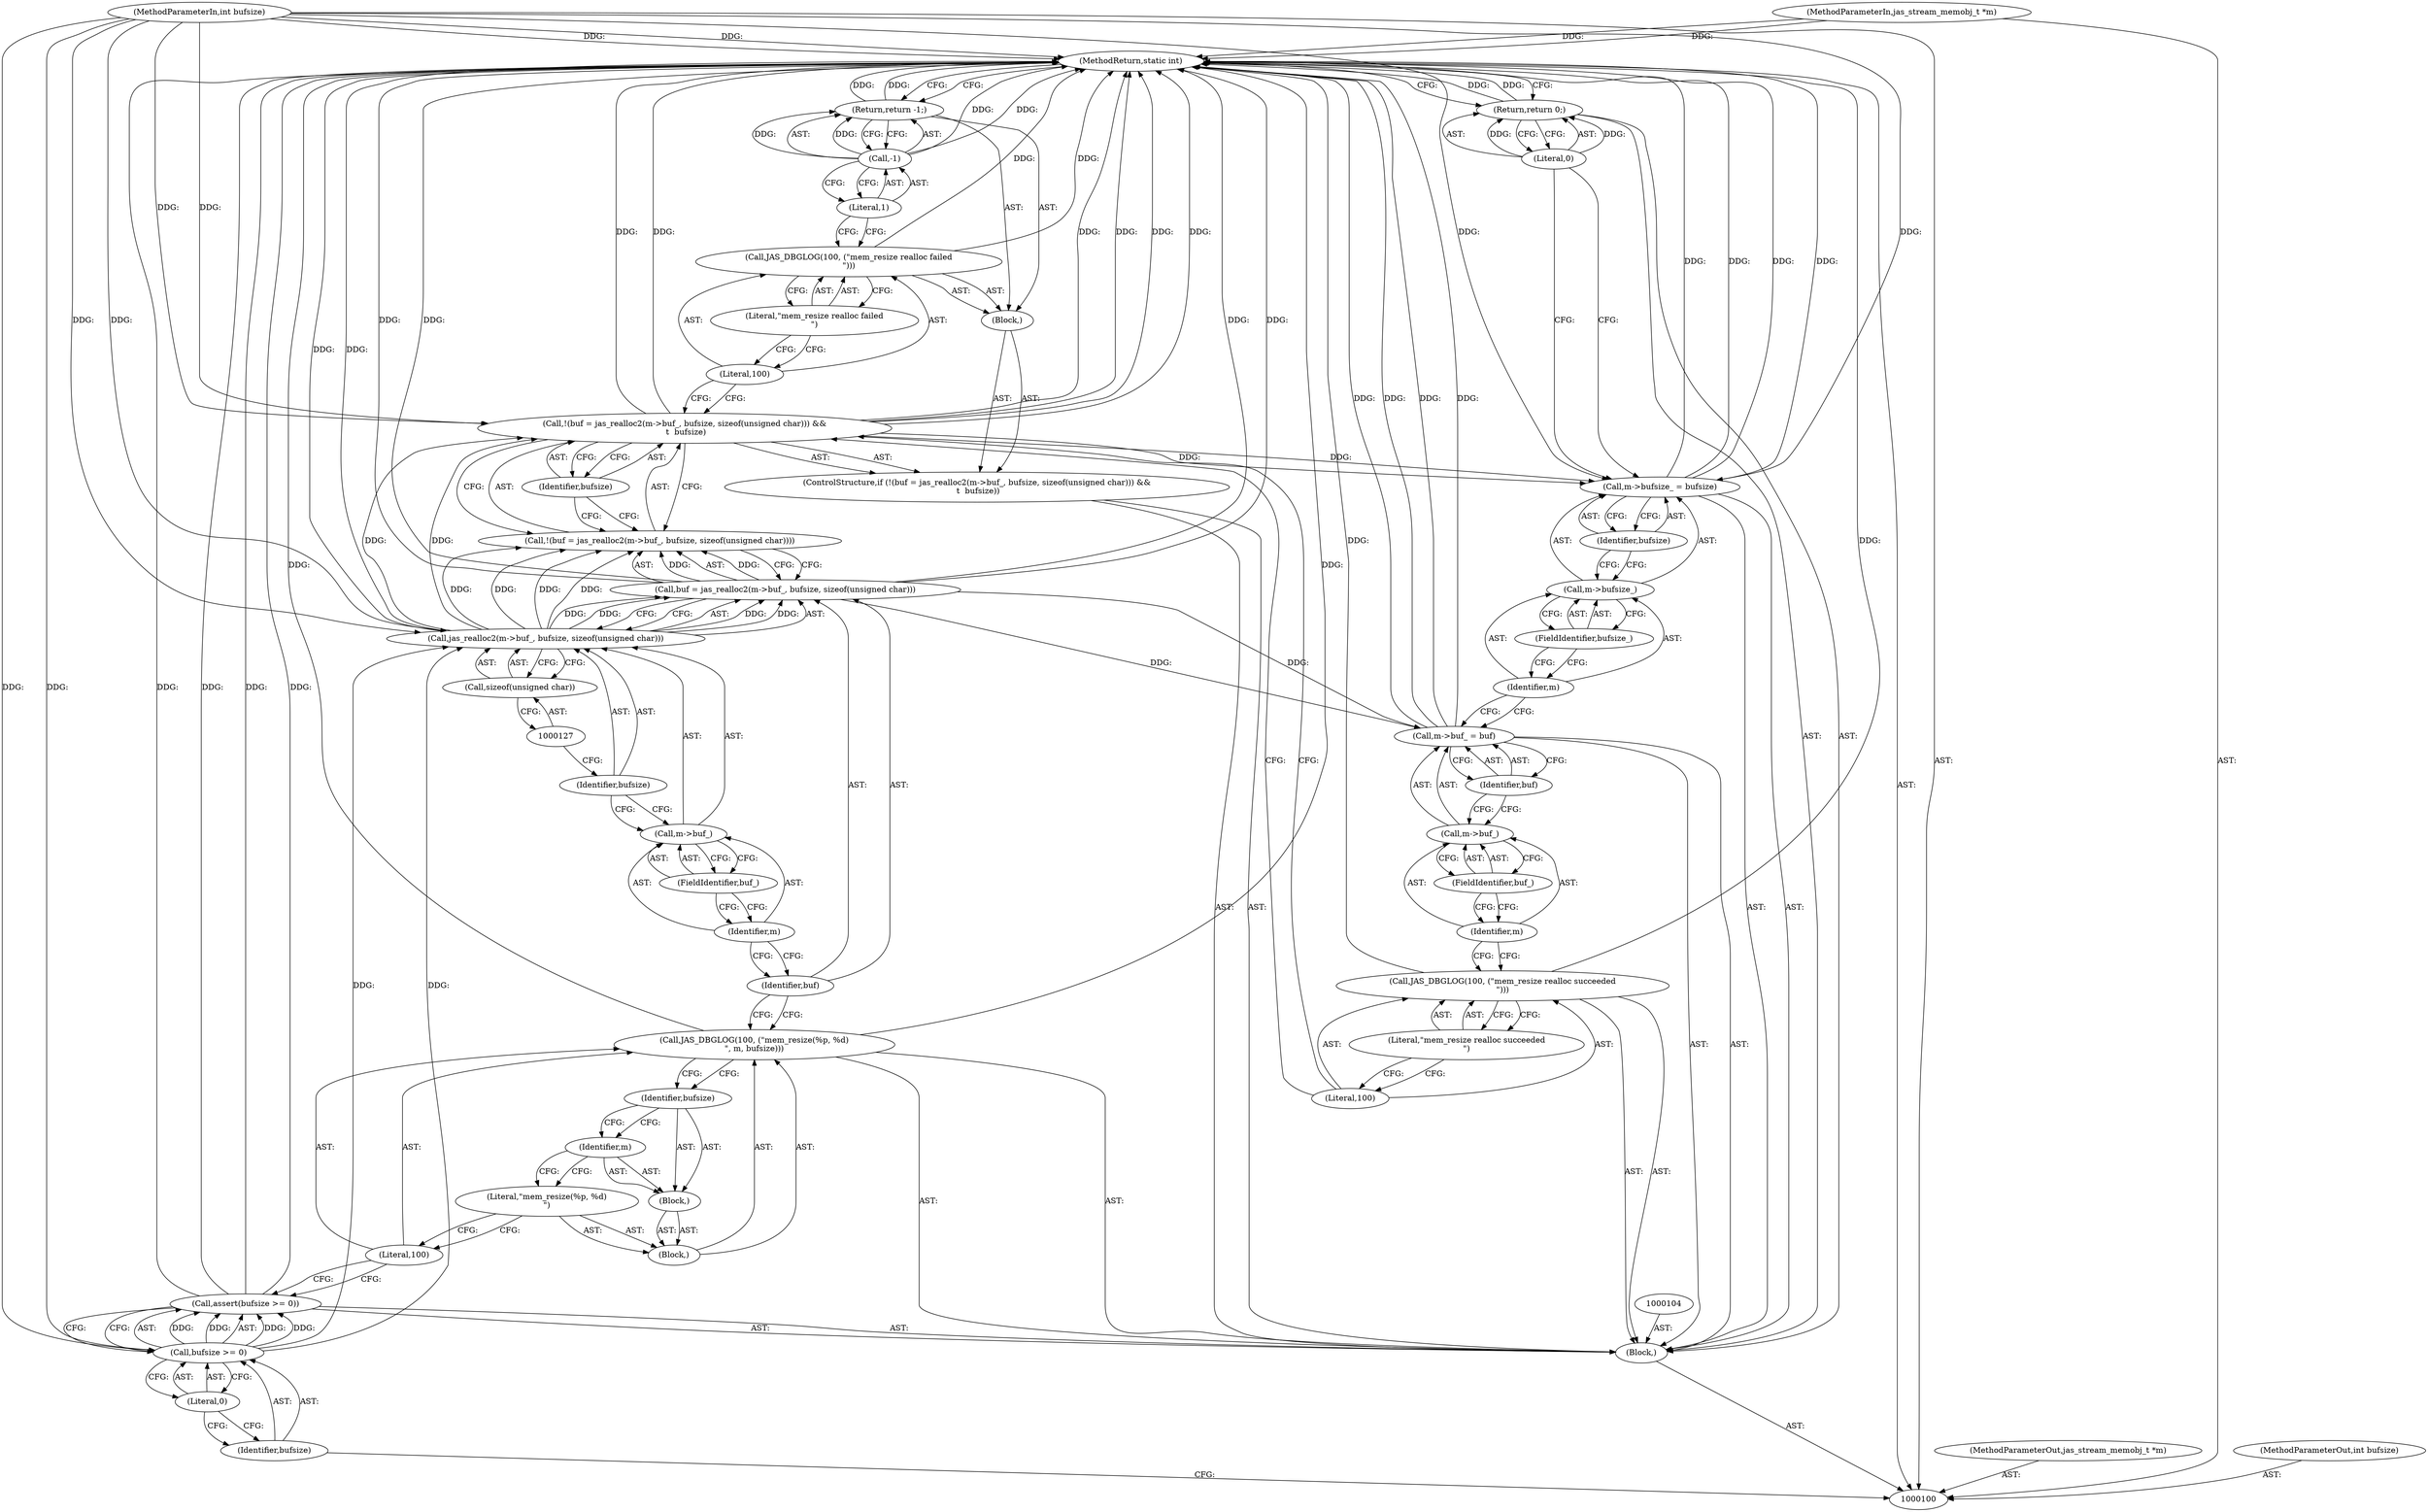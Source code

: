 digraph "1_jasper_634ce8e8a5accc0fa05dd2c20d42b4749d4b2735_5" {
"1000151" [label="(MethodReturn,static int)"];
"1000101" [label="(MethodParameterIn,jas_stream_memobj_t *m)"];
"1000207" [label="(MethodParameterOut,jas_stream_memobj_t *m)"];
"1000102" [label="(MethodParameterIn,int bufsize)"];
"1000208" [label="(MethodParameterOut,int bufsize)"];
"1000131" [label="(Literal,100)"];
"1000132" [label="(Literal,\"mem_resize realloc failed\n\")"];
"1000130" [label="(Call,JAS_DBGLOG(100, (\"mem_resize realloc failed\n\")))"];
"1000135" [label="(Literal,1)"];
"1000133" [label="(Return,return -1;)"];
"1000134" [label="(Call,-1)"];
"1000136" [label="(Call,JAS_DBGLOG(100, (\"mem_resize realloc succeeded\n\")))"];
"1000137" [label="(Literal,100)"];
"1000138" [label="(Literal,\"mem_resize realloc succeeded\n\")"];
"1000139" [label="(Call,m->buf_ = buf)"];
"1000140" [label="(Call,m->buf_)"];
"1000141" [label="(Identifier,m)"];
"1000143" [label="(Identifier,buf)"];
"1000142" [label="(FieldIdentifier,buf_)"];
"1000144" [label="(Call,m->bufsize_ = bufsize)"];
"1000145" [label="(Call,m->bufsize_)"];
"1000146" [label="(Identifier,m)"];
"1000148" [label="(Identifier,bufsize)"];
"1000147" [label="(FieldIdentifier,bufsize_)"];
"1000149" [label="(Return,return 0;)"];
"1000150" [label="(Literal,0)"];
"1000103" [label="(Block,)"];
"1000105" [label="(Call,assert(bufsize >= 0))"];
"1000108" [label="(Literal,0)"];
"1000106" [label="(Call,bufsize >= 0)"];
"1000107" [label="(Identifier,bufsize)"];
"1000109" [label="(Call,JAS_DBGLOG(100, (\"mem_resize(%p, %d)\n\", m, bufsize)))"];
"1000110" [label="(Literal,100)"];
"1000111" [label="(Block,)"];
"1000112" [label="(Literal,\"mem_resize(%p, %d)\n\")"];
"1000113" [label="(Block,)"];
"1000114" [label="(Identifier,m)"];
"1000115" [label="(Identifier,bufsize)"];
"1000121" [label="(Call,jas_realloc2(m->buf_, bufsize, sizeof(unsigned char)))"];
"1000116" [label="(ControlStructure,if (!(buf = jas_realloc2(m->buf_, bufsize, sizeof(unsigned char))) &&\n \t  bufsize))"];
"1000122" [label="(Call,m->buf_)"];
"1000123" [label="(Identifier,m)"];
"1000124" [label="(FieldIdentifier,buf_)"];
"1000125" [label="(Identifier,bufsize)"];
"1000126" [label="(Call,sizeof(unsigned char))"];
"1000117" [label="(Call,!(buf = jas_realloc2(m->buf_, bufsize, sizeof(unsigned char))) &&\n \t  bufsize)"];
"1000118" [label="(Call,!(buf = jas_realloc2(m->buf_, bufsize, sizeof(unsigned char))))"];
"1000119" [label="(Call,buf = jas_realloc2(m->buf_, bufsize, sizeof(unsigned char)))"];
"1000120" [label="(Identifier,buf)"];
"1000129" [label="(Block,)"];
"1000128" [label="(Identifier,bufsize)"];
"1000151" -> "1000100"  [label="AST: "];
"1000151" -> "1000133"  [label="CFG: "];
"1000151" -> "1000149"  [label="CFG: "];
"1000133" -> "1000151"  [label="DDG: "];
"1000149" -> "1000151"  [label="DDG: "];
"1000117" -> "1000151"  [label="DDG: "];
"1000117" -> "1000151"  [label="DDG: "];
"1000117" -> "1000151"  [label="DDG: "];
"1000105" -> "1000151"  [label="DDG: "];
"1000105" -> "1000151"  [label="DDG: "];
"1000139" -> "1000151"  [label="DDG: "];
"1000139" -> "1000151"  [label="DDG: "];
"1000119" -> "1000151"  [label="DDG: "];
"1000119" -> "1000151"  [label="DDG: "];
"1000144" -> "1000151"  [label="DDG: "];
"1000144" -> "1000151"  [label="DDG: "];
"1000102" -> "1000151"  [label="DDG: "];
"1000130" -> "1000151"  [label="DDG: "];
"1000134" -> "1000151"  [label="DDG: "];
"1000101" -> "1000151"  [label="DDG: "];
"1000136" -> "1000151"  [label="DDG: "];
"1000121" -> "1000151"  [label="DDG: "];
"1000109" -> "1000151"  [label="DDG: "];
"1000101" -> "1000100"  [label="AST: "];
"1000101" -> "1000151"  [label="DDG: "];
"1000207" -> "1000100"  [label="AST: "];
"1000102" -> "1000100"  [label="AST: "];
"1000102" -> "1000151"  [label="DDG: "];
"1000102" -> "1000106"  [label="DDG: "];
"1000102" -> "1000121"  [label="DDG: "];
"1000102" -> "1000117"  [label="DDG: "];
"1000102" -> "1000144"  [label="DDG: "];
"1000208" -> "1000100"  [label="AST: "];
"1000131" -> "1000130"  [label="AST: "];
"1000131" -> "1000117"  [label="CFG: "];
"1000132" -> "1000131"  [label="CFG: "];
"1000132" -> "1000130"  [label="AST: "];
"1000132" -> "1000131"  [label="CFG: "];
"1000130" -> "1000132"  [label="CFG: "];
"1000130" -> "1000129"  [label="AST: "];
"1000130" -> "1000132"  [label="CFG: "];
"1000131" -> "1000130"  [label="AST: "];
"1000132" -> "1000130"  [label="AST: "];
"1000135" -> "1000130"  [label="CFG: "];
"1000130" -> "1000151"  [label="DDG: "];
"1000135" -> "1000134"  [label="AST: "];
"1000135" -> "1000130"  [label="CFG: "];
"1000134" -> "1000135"  [label="CFG: "];
"1000133" -> "1000129"  [label="AST: "];
"1000133" -> "1000134"  [label="CFG: "];
"1000134" -> "1000133"  [label="AST: "];
"1000151" -> "1000133"  [label="CFG: "];
"1000133" -> "1000151"  [label="DDG: "];
"1000134" -> "1000133"  [label="DDG: "];
"1000134" -> "1000133"  [label="AST: "];
"1000134" -> "1000135"  [label="CFG: "];
"1000135" -> "1000134"  [label="AST: "];
"1000133" -> "1000134"  [label="CFG: "];
"1000134" -> "1000151"  [label="DDG: "];
"1000134" -> "1000133"  [label="DDG: "];
"1000136" -> "1000103"  [label="AST: "];
"1000136" -> "1000138"  [label="CFG: "];
"1000137" -> "1000136"  [label="AST: "];
"1000138" -> "1000136"  [label="AST: "];
"1000141" -> "1000136"  [label="CFG: "];
"1000136" -> "1000151"  [label="DDG: "];
"1000137" -> "1000136"  [label="AST: "];
"1000137" -> "1000117"  [label="CFG: "];
"1000138" -> "1000137"  [label="CFG: "];
"1000138" -> "1000136"  [label="AST: "];
"1000138" -> "1000137"  [label="CFG: "];
"1000136" -> "1000138"  [label="CFG: "];
"1000139" -> "1000103"  [label="AST: "];
"1000139" -> "1000143"  [label="CFG: "];
"1000140" -> "1000139"  [label="AST: "];
"1000143" -> "1000139"  [label="AST: "];
"1000146" -> "1000139"  [label="CFG: "];
"1000139" -> "1000151"  [label="DDG: "];
"1000139" -> "1000151"  [label="DDG: "];
"1000119" -> "1000139"  [label="DDG: "];
"1000140" -> "1000139"  [label="AST: "];
"1000140" -> "1000142"  [label="CFG: "];
"1000141" -> "1000140"  [label="AST: "];
"1000142" -> "1000140"  [label="AST: "];
"1000143" -> "1000140"  [label="CFG: "];
"1000141" -> "1000140"  [label="AST: "];
"1000141" -> "1000136"  [label="CFG: "];
"1000142" -> "1000141"  [label="CFG: "];
"1000143" -> "1000139"  [label="AST: "];
"1000143" -> "1000140"  [label="CFG: "];
"1000139" -> "1000143"  [label="CFG: "];
"1000142" -> "1000140"  [label="AST: "];
"1000142" -> "1000141"  [label="CFG: "];
"1000140" -> "1000142"  [label="CFG: "];
"1000144" -> "1000103"  [label="AST: "];
"1000144" -> "1000148"  [label="CFG: "];
"1000145" -> "1000144"  [label="AST: "];
"1000148" -> "1000144"  [label="AST: "];
"1000150" -> "1000144"  [label="CFG: "];
"1000144" -> "1000151"  [label="DDG: "];
"1000144" -> "1000151"  [label="DDG: "];
"1000117" -> "1000144"  [label="DDG: "];
"1000102" -> "1000144"  [label="DDG: "];
"1000145" -> "1000144"  [label="AST: "];
"1000145" -> "1000147"  [label="CFG: "];
"1000146" -> "1000145"  [label="AST: "];
"1000147" -> "1000145"  [label="AST: "];
"1000148" -> "1000145"  [label="CFG: "];
"1000146" -> "1000145"  [label="AST: "];
"1000146" -> "1000139"  [label="CFG: "];
"1000147" -> "1000146"  [label="CFG: "];
"1000148" -> "1000144"  [label="AST: "];
"1000148" -> "1000145"  [label="CFG: "];
"1000144" -> "1000148"  [label="CFG: "];
"1000147" -> "1000145"  [label="AST: "];
"1000147" -> "1000146"  [label="CFG: "];
"1000145" -> "1000147"  [label="CFG: "];
"1000149" -> "1000103"  [label="AST: "];
"1000149" -> "1000150"  [label="CFG: "];
"1000150" -> "1000149"  [label="AST: "];
"1000151" -> "1000149"  [label="CFG: "];
"1000149" -> "1000151"  [label="DDG: "];
"1000150" -> "1000149"  [label="DDG: "];
"1000150" -> "1000149"  [label="AST: "];
"1000150" -> "1000144"  [label="CFG: "];
"1000149" -> "1000150"  [label="CFG: "];
"1000150" -> "1000149"  [label="DDG: "];
"1000103" -> "1000100"  [label="AST: "];
"1000104" -> "1000103"  [label="AST: "];
"1000105" -> "1000103"  [label="AST: "];
"1000109" -> "1000103"  [label="AST: "];
"1000116" -> "1000103"  [label="AST: "];
"1000136" -> "1000103"  [label="AST: "];
"1000139" -> "1000103"  [label="AST: "];
"1000144" -> "1000103"  [label="AST: "];
"1000149" -> "1000103"  [label="AST: "];
"1000105" -> "1000103"  [label="AST: "];
"1000105" -> "1000106"  [label="CFG: "];
"1000106" -> "1000105"  [label="AST: "];
"1000110" -> "1000105"  [label="CFG: "];
"1000105" -> "1000151"  [label="DDG: "];
"1000105" -> "1000151"  [label="DDG: "];
"1000106" -> "1000105"  [label="DDG: "];
"1000106" -> "1000105"  [label="DDG: "];
"1000108" -> "1000106"  [label="AST: "];
"1000108" -> "1000107"  [label="CFG: "];
"1000106" -> "1000108"  [label="CFG: "];
"1000106" -> "1000105"  [label="AST: "];
"1000106" -> "1000108"  [label="CFG: "];
"1000107" -> "1000106"  [label="AST: "];
"1000108" -> "1000106"  [label="AST: "];
"1000105" -> "1000106"  [label="CFG: "];
"1000106" -> "1000105"  [label="DDG: "];
"1000106" -> "1000105"  [label="DDG: "];
"1000102" -> "1000106"  [label="DDG: "];
"1000106" -> "1000121"  [label="DDG: "];
"1000107" -> "1000106"  [label="AST: "];
"1000107" -> "1000100"  [label="CFG: "];
"1000108" -> "1000107"  [label="CFG: "];
"1000109" -> "1000103"  [label="AST: "];
"1000109" -> "1000115"  [label="CFG: "];
"1000110" -> "1000109"  [label="AST: "];
"1000111" -> "1000109"  [label="AST: "];
"1000120" -> "1000109"  [label="CFG: "];
"1000109" -> "1000151"  [label="DDG: "];
"1000110" -> "1000109"  [label="AST: "];
"1000110" -> "1000105"  [label="CFG: "];
"1000112" -> "1000110"  [label="CFG: "];
"1000111" -> "1000109"  [label="AST: "];
"1000112" -> "1000111"  [label="AST: "];
"1000113" -> "1000111"  [label="AST: "];
"1000112" -> "1000111"  [label="AST: "];
"1000112" -> "1000110"  [label="CFG: "];
"1000114" -> "1000112"  [label="CFG: "];
"1000113" -> "1000111"  [label="AST: "];
"1000114" -> "1000113"  [label="AST: "];
"1000115" -> "1000113"  [label="AST: "];
"1000114" -> "1000113"  [label="AST: "];
"1000114" -> "1000112"  [label="CFG: "];
"1000115" -> "1000114"  [label="CFG: "];
"1000115" -> "1000113"  [label="AST: "];
"1000115" -> "1000114"  [label="CFG: "];
"1000109" -> "1000115"  [label="CFG: "];
"1000121" -> "1000119"  [label="AST: "];
"1000121" -> "1000126"  [label="CFG: "];
"1000122" -> "1000121"  [label="AST: "];
"1000125" -> "1000121"  [label="AST: "];
"1000126" -> "1000121"  [label="AST: "];
"1000119" -> "1000121"  [label="CFG: "];
"1000121" -> "1000151"  [label="DDG: "];
"1000121" -> "1000118"  [label="DDG: "];
"1000121" -> "1000118"  [label="DDG: "];
"1000121" -> "1000119"  [label="DDG: "];
"1000121" -> "1000119"  [label="DDG: "];
"1000106" -> "1000121"  [label="DDG: "];
"1000102" -> "1000121"  [label="DDG: "];
"1000121" -> "1000117"  [label="DDG: "];
"1000116" -> "1000103"  [label="AST: "];
"1000117" -> "1000116"  [label="AST: "];
"1000129" -> "1000116"  [label="AST: "];
"1000122" -> "1000121"  [label="AST: "];
"1000122" -> "1000124"  [label="CFG: "];
"1000123" -> "1000122"  [label="AST: "];
"1000124" -> "1000122"  [label="AST: "];
"1000125" -> "1000122"  [label="CFG: "];
"1000123" -> "1000122"  [label="AST: "];
"1000123" -> "1000120"  [label="CFG: "];
"1000124" -> "1000123"  [label="CFG: "];
"1000124" -> "1000122"  [label="AST: "];
"1000124" -> "1000123"  [label="CFG: "];
"1000122" -> "1000124"  [label="CFG: "];
"1000125" -> "1000121"  [label="AST: "];
"1000125" -> "1000122"  [label="CFG: "];
"1000127" -> "1000125"  [label="CFG: "];
"1000126" -> "1000121"  [label="AST: "];
"1000126" -> "1000127"  [label="CFG: "];
"1000127" -> "1000126"  [label="AST: "];
"1000121" -> "1000126"  [label="CFG: "];
"1000117" -> "1000116"  [label="AST: "];
"1000117" -> "1000118"  [label="CFG: "];
"1000117" -> "1000128"  [label="CFG: "];
"1000118" -> "1000117"  [label="AST: "];
"1000128" -> "1000117"  [label="AST: "];
"1000131" -> "1000117"  [label="CFG: "];
"1000137" -> "1000117"  [label="CFG: "];
"1000117" -> "1000151"  [label="DDG: "];
"1000117" -> "1000151"  [label="DDG: "];
"1000117" -> "1000151"  [label="DDG: "];
"1000121" -> "1000117"  [label="DDG: "];
"1000102" -> "1000117"  [label="DDG: "];
"1000117" -> "1000144"  [label="DDG: "];
"1000118" -> "1000117"  [label="AST: "];
"1000118" -> "1000119"  [label="CFG: "];
"1000119" -> "1000118"  [label="AST: "];
"1000128" -> "1000118"  [label="CFG: "];
"1000117" -> "1000118"  [label="CFG: "];
"1000119" -> "1000118"  [label="DDG: "];
"1000121" -> "1000118"  [label="DDG: "];
"1000121" -> "1000118"  [label="DDG: "];
"1000119" -> "1000118"  [label="AST: "];
"1000119" -> "1000121"  [label="CFG: "];
"1000120" -> "1000119"  [label="AST: "];
"1000121" -> "1000119"  [label="AST: "];
"1000118" -> "1000119"  [label="CFG: "];
"1000119" -> "1000151"  [label="DDG: "];
"1000119" -> "1000151"  [label="DDG: "];
"1000119" -> "1000118"  [label="DDG: "];
"1000121" -> "1000119"  [label="DDG: "];
"1000121" -> "1000119"  [label="DDG: "];
"1000119" -> "1000139"  [label="DDG: "];
"1000120" -> "1000119"  [label="AST: "];
"1000120" -> "1000109"  [label="CFG: "];
"1000123" -> "1000120"  [label="CFG: "];
"1000129" -> "1000116"  [label="AST: "];
"1000130" -> "1000129"  [label="AST: "];
"1000133" -> "1000129"  [label="AST: "];
"1000128" -> "1000117"  [label="AST: "];
"1000128" -> "1000118"  [label="CFG: "];
"1000117" -> "1000128"  [label="CFG: "];
}
